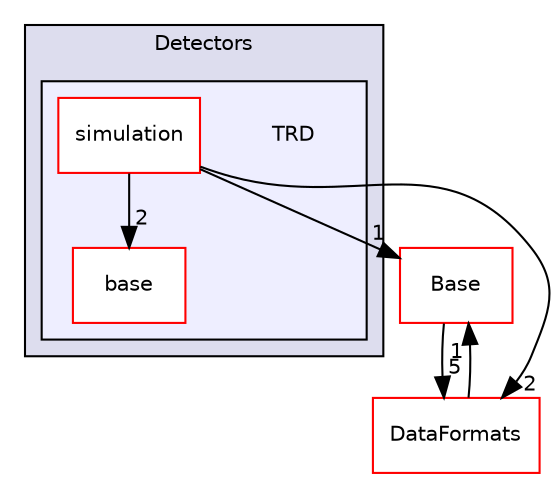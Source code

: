 digraph "/home/travis/build/AliceO2Group/AliceO2/Detectors/TRD" {
  bgcolor=transparent;
  compound=true
  node [ fontsize="10", fontname="Helvetica"];
  edge [ labelfontsize="10", labelfontname="Helvetica"];
  subgraph clusterdir_051dca18e802f8e9474f2e30d29c04e0 {
    graph [ bgcolor="#ddddee", pencolor="black", label="Detectors" fontname="Helvetica", fontsize="10", URL="dir_051dca18e802f8e9474f2e30d29c04e0.html"]
  subgraph clusterdir_69dd0583e11051991bf4c0cf23c50933 {
    graph [ bgcolor="#eeeeff", pencolor="black", label="" URL="dir_69dd0583e11051991bf4c0cf23c50933.html"];
    dir_69dd0583e11051991bf4c0cf23c50933 [shape=plaintext label="TRD"];
    dir_09bf7f7c4011a5ccc426492db4dd0891 [shape=box label="base" color="red" fillcolor="white" style="filled" URL="dir_09bf7f7c4011a5ccc426492db4dd0891.html"];
    dir_5cb2a8e9fdbe67a11efb4176f60bf3d6 [shape=box label="simulation" color="red" fillcolor="white" style="filled" URL="dir_5cb2a8e9fdbe67a11efb4176f60bf3d6.html"];
  }
  }
  dir_37c90836491b695b472bf98d1be8336b [shape=box label="Base" color="red" URL="dir_37c90836491b695b472bf98d1be8336b.html"];
  dir_2171f7ec022c5423887b07c69b2f5b48 [shape=box label="DataFormats" color="red" URL="dir_2171f7ec022c5423887b07c69b2f5b48.html"];
  dir_37c90836491b695b472bf98d1be8336b->dir_2171f7ec022c5423887b07c69b2f5b48 [headlabel="5", labeldistance=1.5 headhref="dir_000158_000056.html"];
  dir_5cb2a8e9fdbe67a11efb4176f60bf3d6->dir_37c90836491b695b472bf98d1be8336b [headlabel="1", labeldistance=1.5 headhref="dir_000193_000158.html"];
  dir_5cb2a8e9fdbe67a11efb4176f60bf3d6->dir_09bf7f7c4011a5ccc426492db4dd0891 [headlabel="2", labeldistance=1.5 headhref="dir_000193_000357.html"];
  dir_5cb2a8e9fdbe67a11efb4176f60bf3d6->dir_2171f7ec022c5423887b07c69b2f5b48 [headlabel="2", labeldistance=1.5 headhref="dir_000193_000056.html"];
  dir_2171f7ec022c5423887b07c69b2f5b48->dir_37c90836491b695b472bf98d1be8336b [headlabel="1", labeldistance=1.5 headhref="dir_000056_000158.html"];
}
